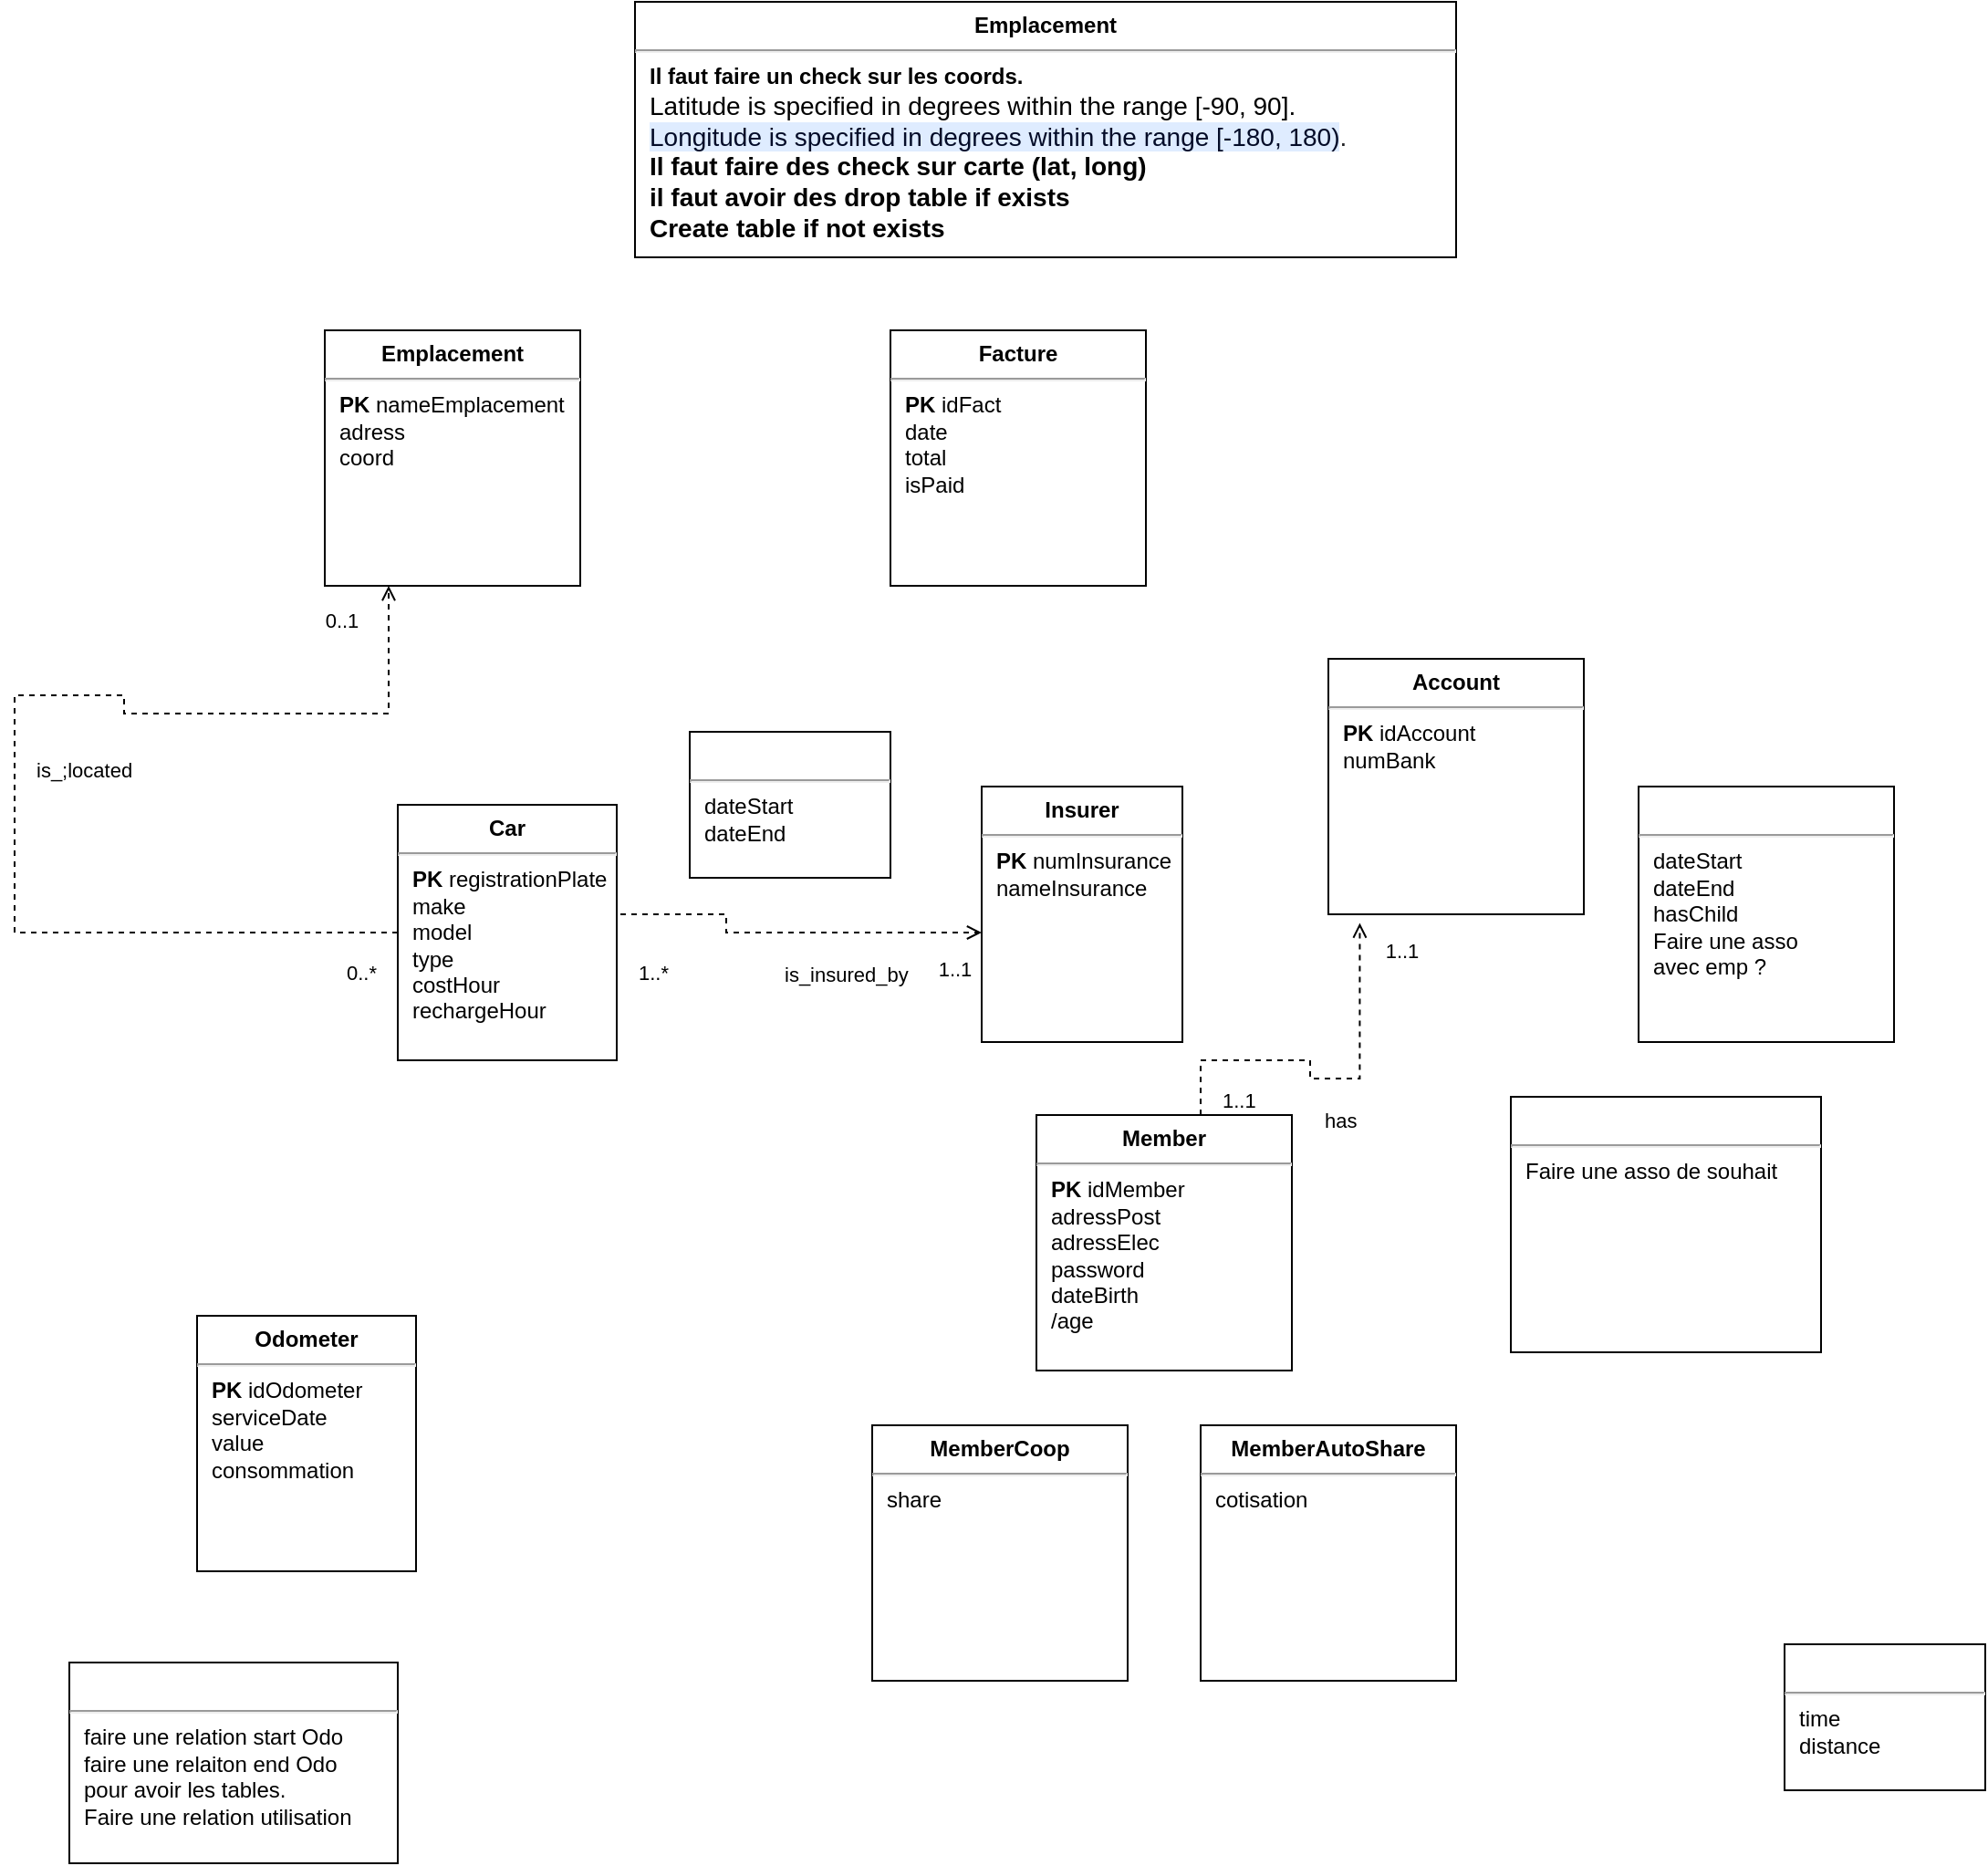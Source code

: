 <mxfile version="21.0.6" type="github" pages="2">
  <diagram name="Sherwin" id="-7APqkKBxGGa0uES_Ne3">
    <mxGraphModel dx="2918" dy="1589" grid="1" gridSize="10" guides="1" tooltips="1" connect="1" arrows="1" fold="1" page="1" pageScale="1" pageWidth="827" pageHeight="1169" math="0" shadow="0">
      <root>
        <mxCell id="0" />
        <mxCell id="1" parent="0" />
        <mxCell id="M3E42oCDsxzo1UA0HN21-1" value="&lt;p style=&quot;margin:0px;margin-top:6px;text-align:center;&quot;&gt;&lt;b&gt;Car&lt;/b&gt;&lt;/p&gt;&lt;hr&gt;&lt;p style=&quot;margin:0px;margin-left:8px;&quot;&gt;&lt;b&gt;PK&lt;/b&gt;&amp;nbsp;registrationPlate&lt;/p&gt;&lt;p style=&quot;margin:0px;margin-left:8px;&quot;&gt;make&lt;/p&gt;&lt;p style=&quot;margin:0px;margin-left:8px;&quot;&gt;model&lt;/p&gt;&lt;p style=&quot;margin:0px;margin-left:8px;&quot;&gt;type&lt;/p&gt;&lt;p style=&quot;margin:0px;margin-left:8px;&quot;&gt;costHour&lt;/p&gt;&lt;p style=&quot;margin:0px;margin-left:8px;&quot;&gt;rechargeHour&lt;/p&gt;" style="align=left;overflow=fill;html=1;dropTarget=0;" parent="1" vertex="1">
          <mxGeometry x="-1690" y="-690" width="120" height="140" as="geometry" />
        </mxCell>
        <mxCell id="M3E42oCDsxzo1UA0HN21-2" value="&lt;p style=&quot;margin:0px;margin-top:6px;text-align:center;&quot;&gt;&lt;b&gt;Insurer&lt;/b&gt;&lt;/p&gt;&lt;hr&gt;&lt;p style=&quot;margin:0px;margin-left:8px;&quot;&gt;&lt;b&gt;PK&lt;/b&gt;&amp;nbsp;numInsurance&lt;/p&gt;&lt;p style=&quot;margin:0px;margin-left:8px;&quot;&gt;nameInsurance&lt;/p&gt;&lt;p style=&quot;margin:0px;margin-left:8px;&quot;&gt;&lt;br&gt;&lt;/p&gt;&lt;p style=&quot;margin:0px;margin-left:8px;&quot;&gt;&lt;br&gt;&lt;/p&gt;" style="align=left;overflow=fill;html=1;dropTarget=0;" parent="1" vertex="1">
          <mxGeometry x="-1370" y="-700" width="110" height="140" as="geometry" />
        </mxCell>
        <mxCell id="M3E42oCDsxzo1UA0HN21-3" value="&lt;p style=&quot;margin:0px;margin-top:6px;text-align:center;&quot;&gt;&lt;b&gt;Odometer&lt;/b&gt;&lt;/p&gt;&lt;hr&gt;&lt;p style=&quot;margin:0px;margin-left:8px;&quot;&gt;&lt;b&gt;PK&lt;/b&gt;&amp;nbsp;idOdometer&lt;/p&gt;&lt;p style=&quot;margin:0px;margin-left:8px;&quot;&gt;serviceDate&lt;/p&gt;&lt;p style=&quot;margin:0px;margin-left:8px;&quot;&gt;value&lt;/p&gt;&lt;p style=&quot;margin:0px;margin-left:8px;&quot;&gt;consommation&lt;/p&gt;" style="align=left;overflow=fill;html=1;dropTarget=0;" parent="1" vertex="1">
          <mxGeometry x="-1800" y="-410" width="120" height="140" as="geometry" />
        </mxCell>
        <mxCell id="M3E42oCDsxzo1UA0HN21-4" value="&lt;p style=&quot;margin:0px;margin-top:6px;text-align:center;&quot;&gt;&lt;b&gt;Emplacement&lt;/b&gt;&lt;/p&gt;&lt;hr&gt;&lt;p style=&quot;margin:0px;margin-left:8px;&quot;&gt;&lt;b&gt;PK&lt;/b&gt;&amp;nbsp;nameEmplacement&lt;/p&gt;&lt;p style=&quot;margin:0px;margin-left:8px;&quot;&gt;adress&lt;/p&gt;&lt;p style=&quot;margin:0px;margin-left:8px;&quot;&gt;coord&lt;/p&gt;" style="align=left;overflow=fill;html=1;dropTarget=0;" parent="1" vertex="1">
          <mxGeometry x="-1730" y="-950" width="140" height="140" as="geometry" />
        </mxCell>
        <mxCell id="M3E42oCDsxzo1UA0HN21-5" value="&lt;p style=&quot;margin:0px;margin-top:6px;text-align:center;&quot;&gt;&lt;b&gt;Member&lt;/b&gt;&lt;/p&gt;&lt;hr&gt;&lt;p style=&quot;margin:0px;margin-left:8px;&quot;&gt;&lt;b&gt;PK&lt;/b&gt;&amp;nbsp;idMember&lt;/p&gt;&lt;p style=&quot;margin:0px;margin-left:8px;&quot;&gt;adressPost&lt;/p&gt;&lt;p style=&quot;margin:0px;margin-left:8px;&quot;&gt;adressElec&lt;/p&gt;&lt;p style=&quot;margin:0px;margin-left:8px;&quot;&gt;password&lt;/p&gt;&lt;p style=&quot;margin:0px;margin-left:8px;&quot;&gt;dateBirth&lt;/p&gt;&lt;p style=&quot;margin:0px;margin-left:8px;&quot;&gt;/age&lt;/p&gt;" style="align=left;overflow=fill;html=1;dropTarget=0;" parent="1" vertex="1">
          <mxGeometry x="-1340" y="-520" width="140" height="140" as="geometry" />
        </mxCell>
        <mxCell id="M3E42oCDsxzo1UA0HN21-6" value="&lt;p style=&quot;margin:0px;margin-top:6px;text-align:center;&quot;&gt;&lt;b&gt;MemberCoop&lt;/b&gt;&lt;/p&gt;&lt;hr&gt;&lt;p style=&quot;margin:0px;margin-left:8px;&quot;&gt;share&lt;/p&gt;" style="align=left;overflow=fill;html=1;dropTarget=0;" parent="1" vertex="1">
          <mxGeometry x="-1430" y="-350" width="140" height="140" as="geometry" />
        </mxCell>
        <mxCell id="M3E42oCDsxzo1UA0HN21-7" value="&lt;p style=&quot;margin:0px;margin-top:6px;text-align:center;&quot;&gt;&lt;b&gt;MemberAutoShare&lt;/b&gt;&lt;/p&gt;&lt;hr&gt;&lt;p style=&quot;margin:0px;margin-left:8px;&quot;&gt;cotisation&lt;/p&gt;" style="align=left;overflow=fill;html=1;dropTarget=0;" parent="1" vertex="1">
          <mxGeometry x="-1250" y="-350" width="140" height="140" as="geometry" />
        </mxCell>
        <mxCell id="M3E42oCDsxzo1UA0HN21-8" value="&lt;p style=&quot;margin:0px;margin-top:6px;text-align:center;&quot;&gt;&lt;b&gt;Account&lt;/b&gt;&lt;/p&gt;&lt;hr&gt;&lt;p style=&quot;margin:0px;margin-left:8px;&quot;&gt;&lt;b&gt;PK&lt;/b&gt;&amp;nbsp;idAccount&lt;/p&gt;&lt;p style=&quot;margin:0px;margin-left:8px;&quot;&gt;numBank&lt;/p&gt;" style="align=left;overflow=fill;html=1;dropTarget=0;" parent="1" vertex="1">
          <mxGeometry x="-1180" y="-770" width="140" height="140" as="geometry" />
        </mxCell>
        <mxCell id="M3E42oCDsxzo1UA0HN21-9" value="&lt;p style=&quot;margin:0px;margin-top:6px;text-align:center;&quot;&gt;&lt;br&gt;&lt;/p&gt;&lt;hr&gt;&lt;p style=&quot;margin:0px;margin-left:8px;&quot;&gt;&lt;span style=&quot;background-color: initial;&quot;&gt;dateStart&lt;/span&gt;&lt;/p&gt;&lt;p style=&quot;margin:0px;margin-left:8px;&quot;&gt;dateEnd&lt;/p&gt;&lt;p style=&quot;margin:0px;margin-left:8px;&quot;&gt;hasChild&lt;/p&gt;&lt;p style=&quot;margin:0px;margin-left:8px;&quot;&gt;Faire une asso&amp;nbsp;&lt;/p&gt;&lt;p style=&quot;margin:0px;margin-left:8px;&quot;&gt;avec emp ?&lt;/p&gt;" style="align=left;overflow=fill;html=1;dropTarget=0;" parent="1" vertex="1">
          <mxGeometry x="-1010" y="-700" width="140" height="140" as="geometry" />
        </mxCell>
        <mxCell id="M3E42oCDsxzo1UA0HN21-10" value="&lt;p style=&quot;margin:0px;margin-top:6px;text-align:center;&quot;&gt;&lt;b&gt;Facture&lt;/b&gt;&lt;/p&gt;&lt;hr&gt;&lt;p style=&quot;margin:0px;margin-left:8px;&quot;&gt;&lt;b&gt;PK&lt;/b&gt;&amp;nbsp;idFact&lt;/p&gt;&lt;p style=&quot;margin:0px;margin-left:8px;&quot;&gt;date&lt;/p&gt;&lt;p style=&quot;margin:0px;margin-left:8px;&quot;&gt;total&lt;/p&gt;&lt;p style=&quot;margin:0px;margin-left:8px;&quot;&gt;isPaid&lt;/p&gt;" style="align=left;overflow=fill;html=1;dropTarget=0;" parent="1" vertex="1">
          <mxGeometry x="-1420" y="-950" width="140" height="140" as="geometry" />
        </mxCell>
        <mxCell id="M3E42oCDsxzo1UA0HN21-11" value="&lt;p style=&quot;margin:0px;margin-top:6px;text-align:center;&quot;&gt;&lt;br&gt;&lt;/p&gt;&lt;hr&gt;&lt;p style=&quot;margin:0px;margin-left:8px;&quot;&gt;&lt;span style=&quot;background-color: initial;&quot;&gt;dateStart&lt;/span&gt;&lt;br&gt;&lt;/p&gt;&lt;p style=&quot;margin:0px;margin-left:8px;&quot;&gt;dateEnd&lt;/p&gt;&lt;p style=&quot;margin:0px;margin-left:8px;&quot;&gt;&lt;br&gt;&lt;/p&gt;&lt;p style=&quot;margin:0px;margin-left:8px;&quot;&gt;&lt;br&gt;&lt;/p&gt;" style="align=left;overflow=fill;html=1;dropTarget=0;" parent="1" vertex="1">
          <mxGeometry x="-1530" y="-730" width="110" height="80" as="geometry" />
        </mxCell>
        <mxCell id="WFUrKXKauV-WpA-6W8eK-2" value="&lt;p style=&quot;margin:0px;margin-top:6px;text-align:center;&quot;&gt;&lt;br&gt;&lt;/p&gt;&lt;hr&gt;&lt;p style=&quot;margin:0px;margin-left:8px;&quot;&gt;Faire une asso de souhait&lt;/p&gt;" style="align=left;overflow=fill;html=1;dropTarget=0;" parent="1" vertex="1">
          <mxGeometry x="-1080" y="-530" width="170" height="140" as="geometry" />
        </mxCell>
        <mxCell id="WFUrKXKauV-WpA-6W8eK-3" value="&lt;p style=&quot;margin:0px;margin-top:6px;text-align:center;&quot;&gt;&lt;br&gt;&lt;/p&gt;&lt;hr&gt;&lt;p style=&quot;margin:0px;margin-left:8px;&quot;&gt;time&lt;/p&gt;&lt;p style=&quot;margin:0px;margin-left:8px;&quot;&gt;distance&lt;/p&gt;&lt;p style=&quot;margin:0px;margin-left:8px;&quot;&gt;&lt;br&gt;&lt;/p&gt;" style="align=left;overflow=fill;html=1;dropTarget=0;" parent="1" vertex="1">
          <mxGeometry x="-930" y="-230" width="110" height="80" as="geometry" />
        </mxCell>
        <mxCell id="WFUrKXKauV-WpA-6W8eK-4" value="&lt;p style=&quot;margin:0px;margin-top:6px;text-align:center;&quot;&gt;&lt;br&gt;&lt;/p&gt;&lt;hr&gt;&lt;p style=&quot;margin:0px;margin-left:8px;&quot;&gt;faire une relation start Odo&lt;/p&gt;&lt;p style=&quot;margin:0px;margin-left:8px;&quot;&gt;faire une relaiton end Odo&lt;br&gt;pour avoir les tables.&lt;/p&gt;&lt;p style=&quot;margin:0px;margin-left:8px;&quot;&gt;Faire une relation utilisation&lt;br&gt;&lt;br&gt;&lt;/p&gt;&lt;p style=&quot;margin:0px;margin-left:8px;&quot;&gt;&lt;br&gt;&lt;/p&gt;&lt;p style=&quot;margin:0px;margin-left:8px;&quot;&gt;&lt;br&gt;&lt;/p&gt;" style="align=left;overflow=fill;html=1;dropTarget=0;" parent="1" vertex="1">
          <mxGeometry x="-1870" y="-220" width="180" height="110" as="geometry" />
        </mxCell>
        <mxCell id="WFUrKXKauV-WpA-6W8eK-9" value="is_insured_by" style="endArrow=open;endFill=0;html=1;edgeStyle=orthogonalEdgeStyle;align=left;verticalAlign=top;rounded=0;strokeColor=default;dashed=1;exitX=1;exitY=0.5;exitDx=0;exitDy=0;" parent="1" source="M3E42oCDsxzo1UA0HN21-1" target="M3E42oCDsxzo1UA0HN21-2" edge="1">
          <mxGeometry y="-10" relative="1" as="geometry">
            <mxPoint x="-1550" y="-630" as="sourcePoint" />
            <mxPoint x="-1345.03" y="-625" as="targetPoint" />
            <Array as="points">
              <mxPoint x="-1570" y="-630" />
              <mxPoint x="-1510" y="-630" />
              <mxPoint x="-1510" y="-620" />
            </Array>
            <mxPoint as="offset" />
          </mxGeometry>
        </mxCell>
        <mxCell id="WFUrKXKauV-WpA-6W8eK-10" value="1..*" style="edgeLabel;resizable=0;html=1;align=left;verticalAlign=bottom;" parent="WFUrKXKauV-WpA-6W8eK-9" connectable="0" vertex="1">
          <mxGeometry x="-1" relative="1" as="geometry">
            <mxPoint x="10" y="30" as="offset" />
          </mxGeometry>
        </mxCell>
        <mxCell id="WFUrKXKauV-WpA-6W8eK-11" value="1..1" style="edgeLabel;html=1;align=center;verticalAlign=middle;resizable=0;points=[];" parent="WFUrKXKauV-WpA-6W8eK-9" vertex="1" connectable="0">
          <mxGeometry x="0.859" relative="1" as="geometry">
            <mxPoint y="20" as="offset" />
          </mxGeometry>
        </mxCell>
        <mxCell id="WFUrKXKauV-WpA-6W8eK-12" value="is_;located" style="endArrow=open;endFill=0;html=1;edgeStyle=orthogonalEdgeStyle;align=left;verticalAlign=top;rounded=0;strokeColor=default;dashed=1;exitX=0;exitY=0.5;exitDx=0;exitDy=0;entryX=0.25;entryY=1;entryDx=0;entryDy=0;" parent="1" source="M3E42oCDsxzo1UA0HN21-1" target="M3E42oCDsxzo1UA0HN21-4" edge="1">
          <mxGeometry y="-10" relative="1" as="geometry">
            <mxPoint x="-1900" y="-739.92" as="sourcePoint" />
            <mxPoint x="-1790" y="-850" as="targetPoint" />
            <Array as="points">
              <mxPoint x="-1900" y="-620" />
              <mxPoint x="-1900" y="-750" />
              <mxPoint x="-1840" y="-750" />
              <mxPoint x="-1840" y="-740" />
              <mxPoint x="-1695" y="-740" />
            </Array>
            <mxPoint as="offset" />
          </mxGeometry>
        </mxCell>
        <mxCell id="WFUrKXKauV-WpA-6W8eK-13" value="0..*" style="edgeLabel;resizable=0;html=1;align=left;verticalAlign=bottom;" parent="WFUrKXKauV-WpA-6W8eK-12" connectable="0" vertex="1">
          <mxGeometry x="-1" relative="1" as="geometry">
            <mxPoint x="-30" y="30" as="offset" />
          </mxGeometry>
        </mxCell>
        <mxCell id="WFUrKXKauV-WpA-6W8eK-14" value="0..1" style="edgeLabel;html=1;align=center;verticalAlign=middle;resizable=0;points=[];" parent="WFUrKXKauV-WpA-6W8eK-12" vertex="1" connectable="0">
          <mxGeometry x="0.859" relative="1" as="geometry">
            <mxPoint x="-26" y="-25" as="offset" />
          </mxGeometry>
        </mxCell>
        <mxCell id="WFUrKXKauV-WpA-6W8eK-15" value="&lt;p style=&quot;margin:0px;margin-top:6px;text-align:center;&quot;&gt;&lt;b&gt;Emplacement&lt;/b&gt;&lt;/p&gt;&lt;hr&gt;&lt;p style=&quot;margin:0px;margin-left:8px;&quot;&gt;&lt;b&gt;Il faut faire un check sur les coords.&lt;/b&gt;&lt;/p&gt;&lt;p style=&quot;margin: 0px 0px 0px 8px; font-size: 14px;&quot;&gt;Latitude is specified in degrees within the range [-90, 90].&lt;br&gt;&lt;span style=&quot;background-color: rgba(80, 151, 255, 0.18); color: rgb(4, 12, 40); font-family: &amp;quot;Google Sans&amp;quot;, arial, sans-serif;&quot;&gt;Longitude is specified in degrees within the range [-180, 180)&lt;/span&gt;&lt;span style=&quot;color: rgb(32, 33, 36); font-family: &amp;quot;Google Sans&amp;quot;, arial, sans-serif; background-color: rgb(255, 255, 255);&quot;&gt;.&lt;/span&gt;&lt;b&gt;&lt;br&gt;Il faut faire des check sur carte (lat, long)&lt;br&gt;il faut avoir des drop table if exists&lt;br&gt;Create table if not exists&lt;/b&gt;&lt;/p&gt;" style="align=left;overflow=fill;html=1;dropTarget=0;" parent="1" vertex="1">
          <mxGeometry x="-1560" y="-1130" width="450" height="140" as="geometry" />
        </mxCell>
        <mxCell id="AG02nsmZUQ2oBw7h3wub-1" value="has" style="endArrow=open;endFill=0;html=1;edgeStyle=orthogonalEdgeStyle;align=left;verticalAlign=top;rounded=0;strokeColor=default;dashed=1;entryX=0.123;entryY=1.034;entryDx=0;entryDy=0;entryPerimeter=0;" parent="1" source="M3E42oCDsxzo1UA0HN21-5" target="M3E42oCDsxzo1UA0HN21-8" edge="1">
          <mxGeometry y="-10" relative="1" as="geometry">
            <mxPoint x="-1250" y="-540" as="sourcePoint" />
            <mxPoint x="-1050" y="-540" as="targetPoint" />
            <Array as="points">
              <mxPoint x="-1250" y="-550" />
              <mxPoint x="-1190" y="-550" />
              <mxPoint x="-1190" y="-540" />
              <mxPoint x="-1163" y="-540" />
            </Array>
            <mxPoint as="offset" />
          </mxGeometry>
        </mxCell>
        <mxCell id="AG02nsmZUQ2oBw7h3wub-2" value="1..1" style="edgeLabel;resizable=0;html=1;align=left;verticalAlign=bottom;" parent="AG02nsmZUQ2oBw7h3wub-1" connectable="0" vertex="1">
          <mxGeometry x="-1" relative="1" as="geometry">
            <mxPoint x="10" as="offset" />
          </mxGeometry>
        </mxCell>
        <mxCell id="AG02nsmZUQ2oBw7h3wub-3" value="1..1" style="edgeLabel;html=1;align=center;verticalAlign=middle;resizable=0;points=[];" parent="AG02nsmZUQ2oBw7h3wub-1" vertex="1" connectable="0">
          <mxGeometry x="0.859" relative="1" as="geometry">
            <mxPoint x="23" as="offset" />
          </mxGeometry>
        </mxCell>
      </root>
    </mxGraphModel>
  </diagram>
  <diagram id="1Q8vwiqwppwkb_u345Qj" name="Juliette">
    <mxGraphModel dx="1133" dy="1625" grid="1" gridSize="10" guides="1" tooltips="1" connect="1" arrows="1" fold="1" page="1" pageScale="1" pageWidth="850" pageHeight="1100" math="0" shadow="0">
      <root>
        <mxCell id="0" />
        <mxCell id="1" parent="0" />
        <mxCell id="DljfSXuvyhOujSSY-xkC-4" value="possede" style="edgeStyle=orthogonalEdgeStyle;rounded=0;orthogonalLoop=1;jettySize=auto;html=1;entryX=0;entryY=0.5;entryDx=0;entryDy=0;dashed=1;endArrow=blockThin;endFill=1;" edge="1" parent="1" source="hOzor8cP5crJEZ15Ewv0-2" target="3rSryUKwoYUxESDkVGLp-1">
          <mxGeometry x="-0.077" y="-15" relative="1" as="geometry">
            <mxPoint as="offset" />
          </mxGeometry>
        </mxCell>
        <mxCell id="Vdo_mC7GuzvOb85MciU3-2" value="0..*" style="edgeLabel;html=1;align=center;verticalAlign=middle;resizable=0;points=[];" vertex="1" connectable="0" parent="DljfSXuvyhOujSSY-xkC-4">
          <mxGeometry x="-0.849" y="7" relative="1" as="geometry">
            <mxPoint y="-8" as="offset" />
          </mxGeometry>
        </mxCell>
        <mxCell id="Vdo_mC7GuzvOb85MciU3-3" value="1..1" style="edgeLabel;html=1;align=center;verticalAlign=middle;resizable=0;points=[];" vertex="1" connectable="0" parent="DljfSXuvyhOujSSY-xkC-4">
          <mxGeometry x="0.838" y="3" relative="1" as="geometry">
            <mxPoint y="-12" as="offset" />
          </mxGeometry>
        </mxCell>
        <mxCell id="hOzor8cP5crJEZ15Ewv0-2" value="&lt;p style=&quot;margin:0px;margin-top:6px;text-align:center;&quot;&gt;&lt;b&gt;Ve&lt;/b&gt;&lt;b style=&quot;background-color: initial;&quot;&gt;hicule&lt;/b&gt;&lt;/p&gt;&lt;hr&gt;&lt;p style=&quot;margin:0px;margin-left:8px;&quot;&gt;&lt;b&gt;PK&lt;/b&gt; plaqueImmatriculation&lt;/p&gt;&lt;p style=&quot;margin:0px;margin-left:8px;&quot;&gt;/dateMiseEnService&lt;/p&gt;&lt;p style=&quot;margin:0px;margin-left:8px;&quot;&gt;consommationEssence&lt;/p&gt;&lt;p style=&quot;margin:0px;margin-left:8px;&quot;&gt;prixHoraire&lt;/p&gt;&lt;p style=&quot;margin:0px;margin-left:8px;&quot;&gt;prixKilometre&lt;/p&gt;" style="align=left;overflow=fill;html=1;dropTarget=0;" parent="1" vertex="1">
          <mxGeometry x="330" y="140" width="150" height="130" as="geometry" />
        </mxCell>
        <mxCell id="DljfSXuvyhOujSSY-xkC-2" style="edgeStyle=orthogonalEdgeStyle;rounded=0;orthogonalLoop=1;jettySize=auto;html=1;exitX=0.5;exitY=0;exitDx=0;exitDy=0;entryX=0.5;entryY=1;entryDx=0;entryDy=0;endArrow=block;endFill=0;" edge="1" parent="1" source="n1PsJYIuhL0WXyXJrRW3-1" target="hOzor8cP5crJEZ15Ewv0-2">
          <mxGeometry relative="1" as="geometry" />
        </mxCell>
        <mxCell id="n1PsJYIuhL0WXyXJrRW3-1" value="&lt;p style=&quot;margin:0px;margin-top:6px;text-align:center;&quot;&gt;&lt;b&gt;VoitureHybride&lt;/b&gt;&lt;/p&gt;&lt;hr&gt;&lt;p style=&quot;margin:0px;margin-left:8px;&quot;&gt;puissanceRecharge&lt;/p&gt;" style="align=left;overflow=fill;html=1;dropTarget=0;" parent="1" vertex="1">
          <mxGeometry x="117.5" y="460" width="180" height="90" as="geometry" />
        </mxCell>
        <mxCell id="DljfSXuvyhOujSSY-xkC-3" style="edgeStyle=orthogonalEdgeStyle;rounded=0;orthogonalLoop=1;jettySize=auto;html=1;exitX=0.5;exitY=0;exitDx=0;exitDy=0;entryX=0.5;entryY=1;entryDx=0;entryDy=0;endArrow=block;endFill=0;" edge="1" parent="1" source="n1PsJYIuhL0WXyXJrRW3-2" target="hOzor8cP5crJEZ15Ewv0-2">
          <mxGeometry relative="1" as="geometry" />
        </mxCell>
        <mxCell id="n1PsJYIuhL0WXyXJrRW3-2" value="&lt;p style=&quot;margin:0px;margin-top:6px;text-align:center;&quot;&gt;&lt;b&gt;MiniCamionnette&lt;/b&gt;&lt;/p&gt;&lt;hr&gt;&lt;p style=&quot;margin:0px;margin-left:8px;&quot;&gt;&lt;br&gt;&lt;/p&gt;" style="align=left;overflow=fill;html=1;dropTarget=0;" parent="1" vertex="1">
          <mxGeometry x="512.5" y="460" width="180" height="90" as="geometry" />
        </mxCell>
        <mxCell id="DljfSXuvyhOujSSY-xkC-1" style="edgeStyle=orthogonalEdgeStyle;rounded=0;orthogonalLoop=1;jettySize=auto;html=1;exitX=0.5;exitY=0;exitDx=0;exitDy=0;entryX=0.5;entryY=1;entryDx=0;entryDy=0;endArrow=block;endFill=0;" edge="1" parent="1" source="n1PsJYIuhL0WXyXJrRW3-3" target="hOzor8cP5crJEZ15Ewv0-2">
          <mxGeometry relative="1" as="geometry" />
        </mxCell>
        <mxCell id="n1PsJYIuhL0WXyXJrRW3-3" value="&lt;p style=&quot;margin:0px;margin-top:6px;text-align:center;&quot;&gt;&lt;b&gt;Berline&lt;/b&gt;&lt;/p&gt;&lt;hr&gt;&lt;p style=&quot;margin:0px;margin-left:8px;&quot;&gt;&lt;br&gt;&lt;/p&gt;" style="align=left;overflow=fill;html=1;dropTarget=0;" parent="1" vertex="1">
          <mxGeometry x="312.5" y="460" width="180" height="90" as="geometry" />
        </mxCell>
        <mxCell id="n1PsJYIuhL0WXyXJrRW3-4" value="{Mandatory, Or}" style="text;html=1;strokeColor=none;fillColor=none;align=center;verticalAlign=middle;whiteSpace=wrap;rounded=0;" parent="1" vertex="1">
          <mxGeometry x="217.5" y="330" width="95" height="30" as="geometry" />
        </mxCell>
        <mxCell id="3rSryUKwoYUxESDkVGLp-1" value="&lt;p style=&quot;margin:0px;margin-top:6px;text-align:center;&quot;&gt;&lt;b&gt;Assurance&lt;/b&gt;&lt;/p&gt;&lt;hr&gt;&lt;p style=&quot;margin:0px;margin-left:8px;&quot;&gt;&lt;b&gt;PK&lt;/b&gt; idAssurance&lt;/p&gt;&lt;p style=&quot;margin:0px;margin-left:8px;&quot;&gt;assureur&lt;/p&gt;" style="align=left;overflow=fill;html=1;dropTarget=0;" parent="1" vertex="1">
          <mxGeometry x="610" y="135" width="95" height="100" as="geometry" />
        </mxCell>
        <mxCell id="J1ZWch1vj42ntNgL-vWM-3" style="edgeStyle=orthogonalEdgeStyle;rounded=0;orthogonalLoop=1;jettySize=auto;html=1;entryX=0.5;entryY=0;entryDx=0;entryDy=0;dashed=1;endArrow=blockThin;endFill=1;" edge="1" parent="1" source="3rSryUKwoYUxESDkVGLp-2" target="hOzor8cP5crJEZ15Ewv0-2">
          <mxGeometry relative="1" as="geometry" />
        </mxCell>
        <mxCell id="J1ZWch1vj42ntNgL-vWM-4" value="est_l_origine_de" style="edgeLabel;html=1;align=center;verticalAlign=middle;resizable=0;points=[];" vertex="1" connectable="0" parent="J1ZWch1vj42ntNgL-vWM-3">
          <mxGeometry x="-0.246" relative="1" as="geometry">
            <mxPoint as="offset" />
          </mxGeometry>
        </mxCell>
        <mxCell id="J1ZWch1vj42ntNgL-vWM-5" value="1..1" style="edgeLabel;html=1;align=center;verticalAlign=middle;resizable=0;points=[];" vertex="1" connectable="0" parent="J1ZWch1vj42ntNgL-vWM-3">
          <mxGeometry x="-0.887" y="1" relative="1" as="geometry">
            <mxPoint as="offset" />
          </mxGeometry>
        </mxCell>
        <mxCell id="J1ZWch1vj42ntNgL-vWM-6" value="0..*" style="edgeLabel;html=1;align=center;verticalAlign=middle;resizable=0;points=[];" vertex="1" connectable="0" parent="J1ZWch1vj42ntNgL-vWM-3">
          <mxGeometry x="0.825" relative="1" as="geometry">
            <mxPoint y="-12" as="offset" />
          </mxGeometry>
        </mxCell>
        <mxCell id="3rSryUKwoYUxESDkVGLp-2" value="&lt;p style=&quot;margin:0px;margin-top:6px;text-align:center;&quot;&gt;&lt;b&gt;Emplacement&lt;/b&gt;&lt;/p&gt;&lt;hr&gt;&lt;p style=&quot;margin:0px;margin-left:8px;&quot;&gt;&lt;b&gt;PK&lt;/b&gt; nom&lt;/p&gt;&lt;p style=&quot;margin:0px;margin-left:8px;&quot;&gt;nombreStationnements&lt;/p&gt;&lt;p style=&quot;margin:0px;margin-left:8px;&quot;&gt;adresse&lt;/p&gt;&lt;p style=&quot;margin:0px;margin-left:8px;&quot;&gt;carte&lt;/p&gt;" style="align=left;overflow=fill;html=1;dropTarget=0;" parent="1" vertex="1">
          <mxGeometry x="337.5" y="-40" width="135" height="90" as="geometry" />
        </mxCell>
        <mxCell id="J1ZWch1vj42ntNgL-vWM-9" value="detient" style="edgeStyle=orthogonalEdgeStyle;rounded=0;orthogonalLoop=1;jettySize=auto;html=1;entryX=0.5;entryY=1;entryDx=0;entryDy=0;endArrow=blockThin;dashed=1;endFill=1;" edge="1" parent="1" source="3RJo5sdf2-zOXnr7siss-1" target="J1ZWch1vj42ntNgL-vWM-8">
          <mxGeometry relative="1" as="geometry" />
        </mxCell>
        <mxCell id="J1ZWch1vj42ntNgL-vWM-10" value="1..*" style="edgeLabel;html=1;align=center;verticalAlign=middle;resizable=0;points=[];" vertex="1" connectable="0" parent="J1ZWch1vj42ntNgL-vWM-9">
          <mxGeometry x="0.746" y="2" relative="1" as="geometry">
            <mxPoint y="9" as="offset" />
          </mxGeometry>
        </mxCell>
        <mxCell id="J1ZWch1vj42ntNgL-vWM-11" value="0..1" style="edgeLabel;html=1;align=center;verticalAlign=middle;resizable=0;points=[];" vertex="1" connectable="0" parent="J1ZWch1vj42ntNgL-vWM-9">
          <mxGeometry x="-0.784" y="1" relative="1" as="geometry">
            <mxPoint as="offset" />
          </mxGeometry>
        </mxCell>
        <mxCell id="J1ZWch1vj42ntNgL-vWM-15" style="edgeStyle=orthogonalEdgeStyle;rounded=0;orthogonalLoop=1;jettySize=auto;html=1;entryX=0;entryY=0.5;entryDx=0;entryDy=0;endArrow=block;endFill=0;" edge="1" parent="1" source="3RJo5sdf2-zOXnr7siss-1" target="J1ZWch1vj42ntNgL-vWM-14">
          <mxGeometry relative="1" as="geometry" />
        </mxCell>
        <mxCell id="3RJo5sdf2-zOXnr7siss-1" value="&lt;p style=&quot;margin:0px;margin-top:6px;text-align:center;&quot;&gt;&lt;b&gt;MembreCooperative&lt;/b&gt;&lt;/p&gt;&lt;hr&gt;&lt;p style=&quot;margin:0px;margin-left:8px;&quot;&gt;&lt;br&gt;&lt;/p&gt;&lt;p style=&quot;margin:0px;margin-left:8px;&quot;&gt;&lt;br&gt;&lt;/p&gt;" style="align=left;overflow=fill;html=1;dropTarget=0;" parent="1" vertex="1">
          <mxGeometry x="-550" y="90" width="180" height="90" as="geometry" />
        </mxCell>
        <mxCell id="3RJo5sdf2-zOXnr7siss-6" style="edgeStyle=orthogonalEdgeStyle;rounded=0;orthogonalLoop=1;jettySize=auto;html=1;exitX=0.5;exitY=1;exitDx=0;exitDy=0;entryX=0.5;entryY=0;entryDx=0;entryDy=0;endArrow=none;endFill=0;dashed=1;" parent="1" source="3RJo5sdf2-zOXnr7siss-2" target="3RJo5sdf2-zOXnr7siss-4" edge="1">
          <mxGeometry relative="1" as="geometry" />
        </mxCell>
        <mxCell id="J1ZWch1vj42ntNgL-vWM-21" style="edgeStyle=orthogonalEdgeStyle;rounded=0;orthogonalLoop=1;jettySize=auto;html=1;exitX=1;exitY=0.5;exitDx=0;exitDy=0;entryX=0;entryY=0.5;entryDx=0;entryDy=0;endArrow=none;endFill=0;dashed=1;" edge="1" parent="1" source="3RJo5sdf2-zOXnr7siss-2" target="hOzor8cP5crJEZ15Ewv0-2">
          <mxGeometry relative="1" as="geometry" />
        </mxCell>
        <mxCell id="3RJo5sdf2-zOXnr7siss-2" value="reserve" style="rhombus;whiteSpace=wrap;html=1;" parent="1" vertex="1">
          <mxGeometry x="-30" y="140" width="80" height="80" as="geometry" />
        </mxCell>
        <mxCell id="3RJo5sdf2-zOXnr7siss-4" value="&lt;p style=&quot;margin:0px;margin-top:6px;text-align:center;&quot;&gt;&lt;br&gt;&lt;/p&gt;&lt;hr&gt;&lt;p style=&quot;margin:0px;margin-left:8px;&quot;&gt;periode&lt;/p&gt;&lt;p style=&quot;margin:0px;margin-left:8px;&quot;&gt;exigences&lt;/p&gt;&lt;p style=&quot;margin:0px;margin-left:8px;&quot;&gt;&lt;br&gt;&lt;/p&gt;" style="align=left;overflow=fill;html=1;dropTarget=0;" parent="1" vertex="1">
          <mxGeometry x="-80" y="300" width="180" height="90" as="geometry" />
        </mxCell>
        <mxCell id="J1ZWch1vj42ntNgL-vWM-29" style="edgeStyle=orthogonalEdgeStyle;rounded=0;orthogonalLoop=1;jettySize=auto;html=1;exitX=0.5;exitY=1;exitDx=0;exitDy=0;entryX=0;entryY=0.5;entryDx=0;entryDy=0;endArrow=blockThin;dashed=1;endFill=1;" edge="1" parent="1" source="3RJo5sdf2-zOXnr7siss-7" target="3RJo5sdf2-zOXnr7siss-8">
          <mxGeometry relative="1" as="geometry" />
        </mxCell>
        <mxCell id="J1ZWch1vj42ntNgL-vWM-30" value="contient" style="edgeLabel;html=1;align=center;verticalAlign=middle;resizable=0;points=[];" vertex="1" connectable="0" parent="J1ZWch1vj42ntNgL-vWM-29">
          <mxGeometry x="-0.122" relative="1" as="geometry">
            <mxPoint as="offset" />
          </mxGeometry>
        </mxCell>
        <mxCell id="J1ZWch1vj42ntNgL-vWM-31" value="1..1" style="edgeLabel;html=1;align=center;verticalAlign=middle;resizable=0;points=[];" vertex="1" connectable="0" parent="J1ZWch1vj42ntNgL-vWM-29">
          <mxGeometry x="-0.86" y="1" relative="1" as="geometry">
            <mxPoint as="offset" />
          </mxGeometry>
        </mxCell>
        <mxCell id="J1ZWch1vj42ntNgL-vWM-32" value="1..*" style="edgeLabel;html=1;align=center;verticalAlign=middle;resizable=0;points=[];" vertex="1" connectable="0" parent="J1ZWch1vj42ntNgL-vWM-29">
          <mxGeometry x="0.765" y="-1" relative="1" as="geometry">
            <mxPoint x="-10" y="14" as="offset" />
          </mxGeometry>
        </mxCell>
        <mxCell id="3RJo5sdf2-zOXnr7siss-7" value="&lt;p style=&quot;margin:0px;margin-top:6px;text-align:center;&quot;&gt;&lt;b&gt;Facture&lt;/b&gt;&lt;/p&gt;&lt;hr&gt;&lt;p style=&quot;margin:0px;margin-left:8px;&quot;&gt;dateFacturation&lt;/p&gt;&lt;p style=&quot;margin:0px;margin-left:8px;&quot;&gt;dateEcheance&lt;/p&gt;&lt;p style=&quot;margin:0px;margin-left:8px;&quot;&gt;/total&lt;/p&gt;&lt;p style=&quot;margin:0px;margin-left:8px;&quot;&gt;estPayee&lt;/p&gt;" style="align=left;overflow=fill;html=1;dropTarget=0;" parent="1" vertex="1">
          <mxGeometry x="-200" y="-130" width="180" height="90" as="geometry" />
        </mxCell>
        <mxCell id="J1ZWch1vj42ntNgL-vWM-23" style="edgeStyle=orthogonalEdgeStyle;rounded=0;orthogonalLoop=1;jettySize=auto;html=1;entryX=0.5;entryY=0;entryDx=0;entryDy=0;endArrow=none;endFill=0;dashed=1;" edge="1" parent="1" source="3RJo5sdf2-zOXnr7siss-8" target="3RJo5sdf2-zOXnr7siss-2">
          <mxGeometry relative="1" as="geometry" />
        </mxCell>
        <mxCell id="3RJo5sdf2-zOXnr7siss-8" value="&lt;p style=&quot;margin:0px;margin-top:6px;text-align:center;&quot;&gt;&lt;b&gt;Trajet&lt;/b&gt;&lt;/p&gt;&lt;hr&gt;&lt;p style=&quot;margin:0px;margin-left:8px;&quot;&gt;heureDepart&lt;/p&gt;&lt;p style=&quot;margin:0px;margin-left:8px;&quot;&gt;heureArrivee&lt;/p&gt;&lt;p style=&quot;margin:0px;margin-left:8px;&quot;&gt;distanceParcourue&lt;/p&gt;&lt;p style=&quot;margin:0px;margin-left:8px;&quot;&gt;/cout&lt;/p&gt;" style="align=left;overflow=fill;html=1;dropTarget=0;" parent="1" vertex="1">
          <mxGeometry x="-80" y="-30" width="180" height="90" as="geometry" />
        </mxCell>
        <mxCell id="3RJo5sdf2-zOXnr7siss-9" value="&lt;p style=&quot;margin:0px;margin-top:6px;text-align:center;&quot;&gt;&lt;b&gt;Odometre&lt;/b&gt;&lt;/p&gt;&lt;hr&gt;&lt;p style=&quot;margin:0px;margin-left:8px;&quot;&gt;&lt;br&gt;&lt;/p&gt;" style="align=left;overflow=fill;html=1;dropTarget=0;" parent="1" vertex="1">
          <mxGeometry x="132.5" y="-30" width="180" height="90" as="geometry" />
        </mxCell>
        <mxCell id="J1ZWch1vj42ntNgL-vWM-2" style="edgeStyle=orthogonalEdgeStyle;rounded=0;orthogonalLoop=1;jettySize=auto;html=1;exitX=0.5;exitY=1;exitDx=0;exitDy=0;dashed=1;endArrow=none;endFill=0;" edge="1" parent="1" source="J1ZWch1vj42ntNgL-vWM-1">
          <mxGeometry relative="1" as="geometry">
            <mxPoint x="548" y="180" as="targetPoint" />
          </mxGeometry>
        </mxCell>
        <mxCell id="J1ZWch1vj42ntNgL-vWM-1" value="&lt;p style=&quot;margin:0px;margin-top:6px;text-align:center;&quot;&gt;&lt;br&gt;&lt;/p&gt;&lt;hr&gt;&lt;p style=&quot;margin:0px;margin-left:8px;&quot;&gt;dateDebut&lt;/p&gt;&lt;p style=&quot;margin:0px;margin-left:8px;&quot;&gt;dateFin&lt;/p&gt;" style="align=left;overflow=fill;html=1;dropTarget=0;" vertex="1" parent="1">
          <mxGeometry x="500" y="70" width="95" height="70" as="geometry" />
        </mxCell>
        <mxCell id="J1ZWch1vj42ntNgL-vWM-16" style="edgeStyle=orthogonalEdgeStyle;rounded=0;orthogonalLoop=1;jettySize=auto;html=1;entryX=0;entryY=0.5;entryDx=0;entryDy=0;endArrow=block;endFill=0;" edge="1" parent="1" source="J1ZWch1vj42ntNgL-vWM-7" target="J1ZWch1vj42ntNgL-vWM-14">
          <mxGeometry relative="1" as="geometry" />
        </mxCell>
        <mxCell id="J1ZWch1vj42ntNgL-vWM-7" value="&lt;p style=&quot;margin:0px;margin-top:6px;text-align:center;&quot;&gt;&lt;b&gt;MembreAutopartage&lt;/b&gt;&lt;/p&gt;&lt;hr&gt;&lt;p style=&quot;margin:0px;margin-left:8px;&quot;&gt;cotisationAnnuelle&lt;/p&gt;&lt;p style=&quot;margin:0px;margin-left:8px;&quot;&gt;dateNaissance&lt;/p&gt;&lt;p style=&quot;margin:0px;margin-left:8px;&quot;&gt;dateDernierAccident&lt;/p&gt;" style="align=left;overflow=fill;html=1;dropTarget=0;" vertex="1" parent="1">
          <mxGeometry x="-550" y="220" width="180" height="90" as="geometry" />
        </mxCell>
        <mxCell id="J1ZWch1vj42ntNgL-vWM-8" value="&lt;p style=&quot;margin:0px;margin-top:6px;text-align:center;&quot;&gt;&lt;b&gt;PartCooperative&lt;/b&gt;&lt;/p&gt;&lt;hr&gt;&lt;p style=&quot;margin:0px;margin-left:8px;&quot;&gt;idPart&lt;/p&gt;&lt;p style=&quot;margin:0px;margin-left:8px;&quot;&gt;montantIndividuel&lt;/p&gt;&lt;p style=&quot;margin:0px;margin-left:8px;&quot;&gt;&lt;br&gt;&lt;/p&gt;" style="align=left;overflow=fill;html=1;dropTarget=0;" vertex="1" parent="1">
          <mxGeometry x="-550" y="-90" width="180" height="90" as="geometry" />
        </mxCell>
        <mxCell id="J1ZWch1vj42ntNgL-vWM-17" style="edgeStyle=orthogonalEdgeStyle;rounded=0;orthogonalLoop=1;jettySize=auto;html=1;endArrow=none;dashed=1;endFill=0;entryX=0;entryY=0.5;entryDx=0;entryDy=0;" edge="1" parent="1" source="J1ZWch1vj42ntNgL-vWM-14" target="3RJo5sdf2-zOXnr7siss-2">
          <mxGeometry relative="1" as="geometry">
            <mxPoint x="-140" y="170" as="targetPoint" />
          </mxGeometry>
        </mxCell>
        <mxCell id="J1ZWch1vj42ntNgL-vWM-25" style="edgeStyle=orthogonalEdgeStyle;rounded=0;orthogonalLoop=1;jettySize=auto;html=1;entryX=0.5;entryY=0;entryDx=0;entryDy=0;exitX=0.5;exitY=0;exitDx=0;exitDy=0;endArrow=blockThin;dashed=1;endFill=1;" edge="1" parent="1" source="J1ZWch1vj42ntNgL-vWM-14" target="3rSryUKwoYUxESDkVGLp-2">
          <mxGeometry relative="1" as="geometry">
            <mxPoint x="-200" y="80" as="sourcePoint" />
            <Array as="points">
              <mxPoint x="-220" y="-140" />
              <mxPoint x="405" y="-140" />
            </Array>
          </mxGeometry>
        </mxCell>
        <mxCell id="J1ZWch1vj42ntNgL-vWM-26" value="reside" style="edgeLabel;html=1;align=center;verticalAlign=middle;resizable=0;points=[];" vertex="1" connectable="0" parent="J1ZWch1vj42ntNgL-vWM-25">
          <mxGeometry x="0.058" y="2" relative="1" as="geometry">
            <mxPoint x="-4" y="-11" as="offset" />
          </mxGeometry>
        </mxCell>
        <mxCell id="J1ZWch1vj42ntNgL-vWM-27" value="1..1" style="edgeLabel;html=1;align=center;verticalAlign=middle;resizable=0;points=[];" vertex="1" connectable="0" parent="J1ZWch1vj42ntNgL-vWM-25">
          <mxGeometry x="0.952" y="3" relative="1" as="geometry">
            <mxPoint as="offset" />
          </mxGeometry>
        </mxCell>
        <mxCell id="J1ZWch1vj42ntNgL-vWM-28" value="0..*" style="edgeLabel;html=1;align=center;verticalAlign=middle;resizable=0;points=[];" vertex="1" connectable="0" parent="J1ZWch1vj42ntNgL-vWM-25">
          <mxGeometry x="-0.956" y="-2" relative="1" as="geometry">
            <mxPoint as="offset" />
          </mxGeometry>
        </mxCell>
        <mxCell id="J1ZWch1vj42ntNgL-vWM-14" value="&lt;p style=&quot;margin:0px;margin-top:6px;text-align:center;&quot;&gt;&lt;b&gt;Membre&lt;/b&gt;&lt;/p&gt;&lt;hr&gt;&lt;p style=&quot;margin:0px;margin-left:8px;&quot;&gt;idMembre&lt;/p&gt;&lt;p style=&quot;margin:0px;margin-left:8px;&quot;&gt;motDePasse&lt;/p&gt;&lt;p style=&quot;margin:0px;margin-left:8px;&quot;&gt;typePersonne&lt;br&gt;&lt;/p&gt;&lt;p style=&quot;margin:0px;margin-left:8px;&quot;&gt;adressePostale&lt;/p&gt;&lt;p style=&quot;margin:0px;margin-left:8px;&quot;&gt;adresseElectronique&lt;/p&gt;&lt;p style=&quot;margin:0px;margin-left:8px;&quot;&gt;lieuPrefere&lt;/p&gt;&lt;p style=&quot;margin:0px;margin-left:8px;&quot;&gt;idCompteBancaire&lt;/p&gt;&lt;p style=&quot;margin:0px;margin-left:8px;&quot;&gt;banque&lt;/p&gt;" style="align=left;overflow=fill;html=1;dropTarget=0;" vertex="1" parent="1">
          <mxGeometry x="-310" y="110" width="180" height="210" as="geometry" />
        </mxCell>
        <mxCell id="J1ZWch1vj42ntNgL-vWM-20" value="&lt;p style=&quot;margin:0px;margin-top:6px;text-align:center;&quot;&gt;&lt;b&gt;Conducteur&lt;/b&gt;&lt;/p&gt;&lt;hr&gt;&lt;p style=&quot;margin:0px;margin-left:8px;&quot;&gt;permis&lt;/p&gt;&lt;p style=&quot;margin:0px;margin-left:8px;&quot;&gt;dateNaissance&lt;/p&gt;&lt;p style=&quot;margin:0px;margin-left:8px;&quot;&gt;dateDernierAccident&lt;/p&gt;" style="align=left;overflow=fill;html=1;dropTarget=0;" vertex="1" parent="1">
          <mxGeometry x="-550" y="340" width="180" height="90" as="geometry" />
        </mxCell>
      </root>
    </mxGraphModel>
  </diagram>
</mxfile>
